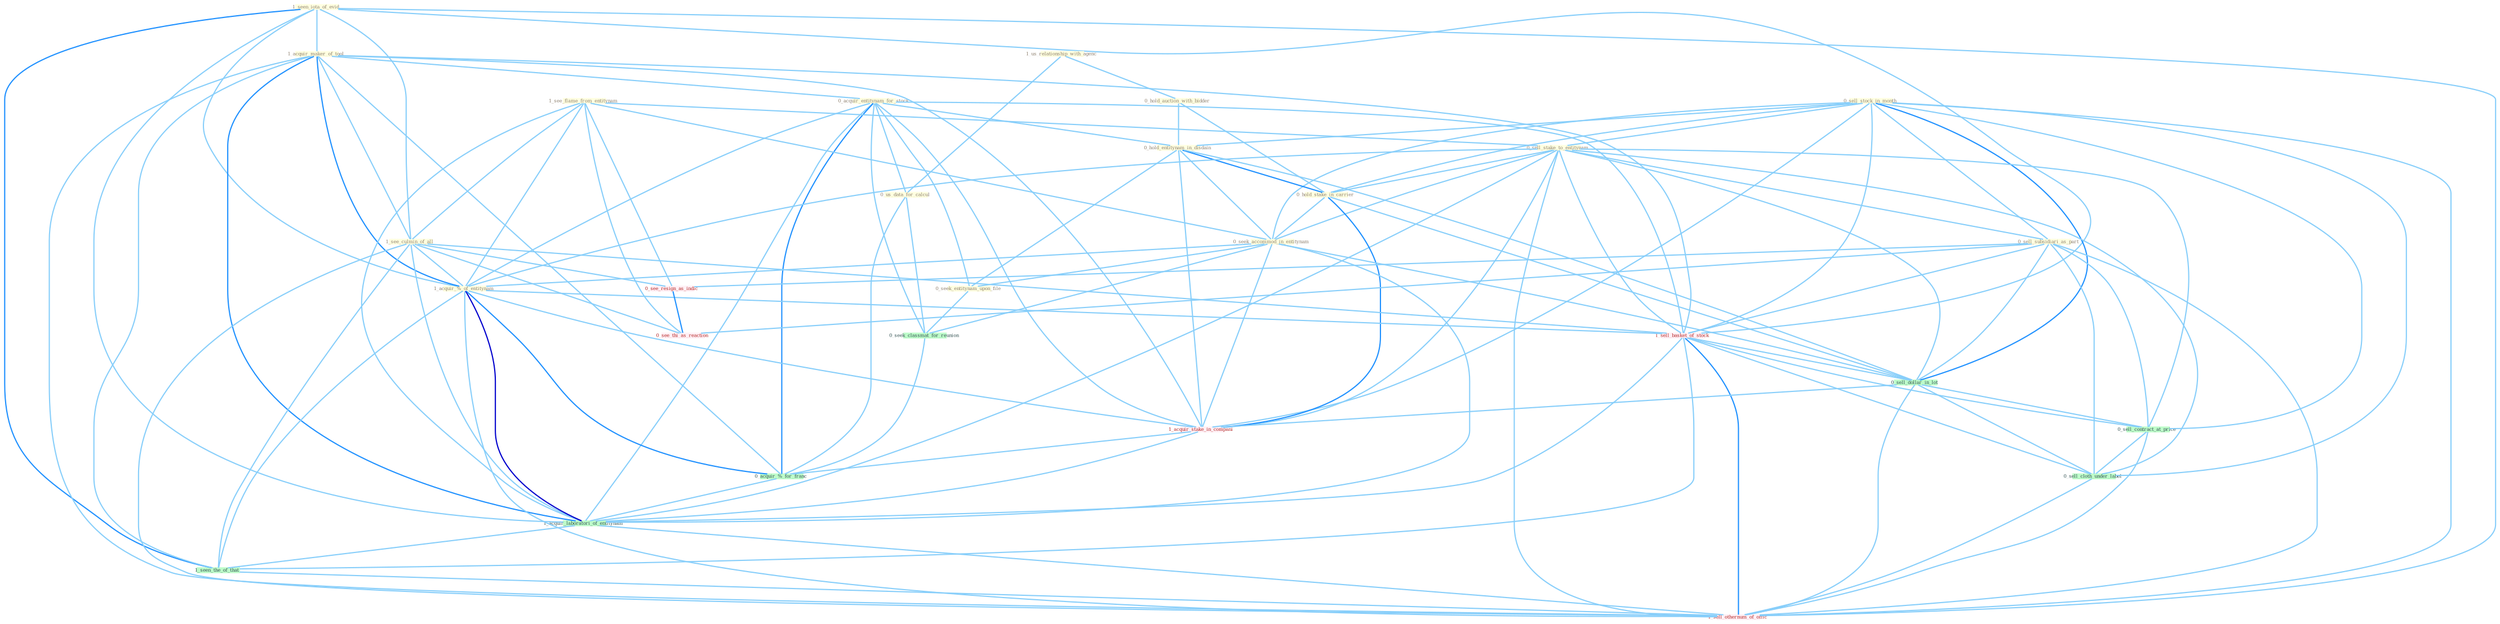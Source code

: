 Graph G{ 
    node
    [shape=polygon,style=filled,width=.5,height=.06,color="#BDFCC9",fixedsize=true,fontsize=4,
    fontcolor="#2f4f4f"];
    {node
    [color="#ffffe0", fontcolor="#8b7d6b"] "1_seen_iota_of_evid " "1_acquir_maker_of_tool " "0_acquir_entitynam_for_stock " "1_us_relationship_with_agenc " "0_sell_stock_in_month " "0_hold_auction_with_bidder " "0_hold_entitynam_in_disdain " "1_see_flame_from_entitynam " "0_sell_stake_to_entitynam " "0_hold_stake_in_carrier " "0_seek_accommod_in_entitynam " "0_us_data_for_calcul " "0_seek_entitynam_upon_file " "0_sell_subsidiari_as_part " "1_see_culmin_of_all " "1_acquir_%_of_entitynam "}
{node [color="#fff0f5", fontcolor="#b22222"] "1_sell_basket_of_stock " "0_see_resign_as_indic " "1_acquir_stake_in_compani " "1_sell_othernum_of_offic " "0_see_thi_as_reaction "}
edge [color="#B0E2FF"];

	"1_seen_iota_of_evid " -- "1_acquir_maker_of_tool " [w="1", color="#87cefa" ];
	"1_seen_iota_of_evid " -- "1_see_culmin_of_all " [w="1", color="#87cefa" ];
	"1_seen_iota_of_evid " -- "1_acquir_%_of_entitynam " [w="1", color="#87cefa" ];
	"1_seen_iota_of_evid " -- "1_sell_basket_of_stock " [w="1", color="#87cefa" ];
	"1_seen_iota_of_evid " -- "1_acquir_laboratori_of_entitynam " [w="1", color="#87cefa" ];
	"1_seen_iota_of_evid " -- "1_seen_the_of_that " [w="2", color="#1e90ff" , len=0.8];
	"1_seen_iota_of_evid " -- "1_sell_othernum_of_offic " [w="1", color="#87cefa" ];
	"1_acquir_maker_of_tool " -- "0_acquir_entitynam_for_stock " [w="1", color="#87cefa" ];
	"1_acquir_maker_of_tool " -- "1_see_culmin_of_all " [w="1", color="#87cefa" ];
	"1_acquir_maker_of_tool " -- "1_acquir_%_of_entitynam " [w="2", color="#1e90ff" , len=0.8];
	"1_acquir_maker_of_tool " -- "1_sell_basket_of_stock " [w="1", color="#87cefa" ];
	"1_acquir_maker_of_tool " -- "1_acquir_stake_in_compani " [w="1", color="#87cefa" ];
	"1_acquir_maker_of_tool " -- "0_acquir_%_for_franc " [w="1", color="#87cefa" ];
	"1_acquir_maker_of_tool " -- "1_acquir_laboratori_of_entitynam " [w="2", color="#1e90ff" , len=0.8];
	"1_acquir_maker_of_tool " -- "1_seen_the_of_that " [w="1", color="#87cefa" ];
	"1_acquir_maker_of_tool " -- "1_sell_othernum_of_offic " [w="1", color="#87cefa" ];
	"0_acquir_entitynam_for_stock " -- "0_hold_entitynam_in_disdain " [w="1", color="#87cefa" ];
	"0_acquir_entitynam_for_stock " -- "0_us_data_for_calcul " [w="1", color="#87cefa" ];
	"0_acquir_entitynam_for_stock " -- "0_seek_entitynam_upon_file " [w="1", color="#87cefa" ];
	"0_acquir_entitynam_for_stock " -- "1_acquir_%_of_entitynam " [w="1", color="#87cefa" ];
	"0_acquir_entitynam_for_stock " -- "0_seek_classmat_for_reunion " [w="1", color="#87cefa" ];
	"0_acquir_entitynam_for_stock " -- "1_sell_basket_of_stock " [w="1", color="#87cefa" ];
	"0_acquir_entitynam_for_stock " -- "1_acquir_stake_in_compani " [w="1", color="#87cefa" ];
	"0_acquir_entitynam_for_stock " -- "0_acquir_%_for_franc " [w="2", color="#1e90ff" , len=0.8];
	"0_acquir_entitynam_for_stock " -- "1_acquir_laboratori_of_entitynam " [w="1", color="#87cefa" ];
	"1_us_relationship_with_agenc " -- "0_hold_auction_with_bidder " [w="1", color="#87cefa" ];
	"1_us_relationship_with_agenc " -- "0_us_data_for_calcul " [w="1", color="#87cefa" ];
	"0_sell_stock_in_month " -- "0_hold_entitynam_in_disdain " [w="1", color="#87cefa" ];
	"0_sell_stock_in_month " -- "0_sell_stake_to_entitynam " [w="1", color="#87cefa" ];
	"0_sell_stock_in_month " -- "0_hold_stake_in_carrier " [w="1", color="#87cefa" ];
	"0_sell_stock_in_month " -- "0_seek_accommod_in_entitynam " [w="1", color="#87cefa" ];
	"0_sell_stock_in_month " -- "0_sell_subsidiari_as_part " [w="1", color="#87cefa" ];
	"0_sell_stock_in_month " -- "1_sell_basket_of_stock " [w="1", color="#87cefa" ];
	"0_sell_stock_in_month " -- "0_sell_dollar_in_lot " [w="2", color="#1e90ff" , len=0.8];
	"0_sell_stock_in_month " -- "1_acquir_stake_in_compani " [w="1", color="#87cefa" ];
	"0_sell_stock_in_month " -- "0_sell_contract_at_price " [w="1", color="#87cefa" ];
	"0_sell_stock_in_month " -- "0_sell_cloth_under_label " [w="1", color="#87cefa" ];
	"0_sell_stock_in_month " -- "1_sell_othernum_of_offic " [w="1", color="#87cefa" ];
	"0_hold_auction_with_bidder " -- "0_hold_entitynam_in_disdain " [w="1", color="#87cefa" ];
	"0_hold_auction_with_bidder " -- "0_hold_stake_in_carrier " [w="1", color="#87cefa" ];
	"0_hold_entitynam_in_disdain " -- "0_hold_stake_in_carrier " [w="2", color="#1e90ff" , len=0.8];
	"0_hold_entitynam_in_disdain " -- "0_seek_accommod_in_entitynam " [w="1", color="#87cefa" ];
	"0_hold_entitynam_in_disdain " -- "0_seek_entitynam_upon_file " [w="1", color="#87cefa" ];
	"0_hold_entitynam_in_disdain " -- "0_sell_dollar_in_lot " [w="1", color="#87cefa" ];
	"0_hold_entitynam_in_disdain " -- "1_acquir_stake_in_compani " [w="1", color="#87cefa" ];
	"1_see_flame_from_entitynam " -- "0_sell_stake_to_entitynam " [w="1", color="#87cefa" ];
	"1_see_flame_from_entitynam " -- "0_seek_accommod_in_entitynam " [w="1", color="#87cefa" ];
	"1_see_flame_from_entitynam " -- "1_see_culmin_of_all " [w="1", color="#87cefa" ];
	"1_see_flame_from_entitynam " -- "1_acquir_%_of_entitynam " [w="1", color="#87cefa" ];
	"1_see_flame_from_entitynam " -- "0_see_resign_as_indic " [w="1", color="#87cefa" ];
	"1_see_flame_from_entitynam " -- "1_acquir_laboratori_of_entitynam " [w="1", color="#87cefa" ];
	"1_see_flame_from_entitynam " -- "0_see_thi_as_reaction " [w="1", color="#87cefa" ];
	"0_sell_stake_to_entitynam " -- "0_hold_stake_in_carrier " [w="1", color="#87cefa" ];
	"0_sell_stake_to_entitynam " -- "0_seek_accommod_in_entitynam " [w="1", color="#87cefa" ];
	"0_sell_stake_to_entitynam " -- "0_sell_subsidiari_as_part " [w="1", color="#87cefa" ];
	"0_sell_stake_to_entitynam " -- "1_acquir_%_of_entitynam " [w="1", color="#87cefa" ];
	"0_sell_stake_to_entitynam " -- "1_sell_basket_of_stock " [w="1", color="#87cefa" ];
	"0_sell_stake_to_entitynam " -- "0_sell_dollar_in_lot " [w="1", color="#87cefa" ];
	"0_sell_stake_to_entitynam " -- "1_acquir_stake_in_compani " [w="1", color="#87cefa" ];
	"0_sell_stake_to_entitynam " -- "0_sell_contract_at_price " [w="1", color="#87cefa" ];
	"0_sell_stake_to_entitynam " -- "1_acquir_laboratori_of_entitynam " [w="1", color="#87cefa" ];
	"0_sell_stake_to_entitynam " -- "0_sell_cloth_under_label " [w="1", color="#87cefa" ];
	"0_sell_stake_to_entitynam " -- "1_sell_othernum_of_offic " [w="1", color="#87cefa" ];
	"0_hold_stake_in_carrier " -- "0_seek_accommod_in_entitynam " [w="1", color="#87cefa" ];
	"0_hold_stake_in_carrier " -- "0_sell_dollar_in_lot " [w="1", color="#87cefa" ];
	"0_hold_stake_in_carrier " -- "1_acquir_stake_in_compani " [w="2", color="#1e90ff" , len=0.8];
	"0_seek_accommod_in_entitynam " -- "0_seek_entitynam_upon_file " [w="1", color="#87cefa" ];
	"0_seek_accommod_in_entitynam " -- "1_acquir_%_of_entitynam " [w="1", color="#87cefa" ];
	"0_seek_accommod_in_entitynam " -- "0_seek_classmat_for_reunion " [w="1", color="#87cefa" ];
	"0_seek_accommod_in_entitynam " -- "0_sell_dollar_in_lot " [w="1", color="#87cefa" ];
	"0_seek_accommod_in_entitynam " -- "1_acquir_stake_in_compani " [w="1", color="#87cefa" ];
	"0_seek_accommod_in_entitynam " -- "1_acquir_laboratori_of_entitynam " [w="1", color="#87cefa" ];
	"0_us_data_for_calcul " -- "0_seek_classmat_for_reunion " [w="1", color="#87cefa" ];
	"0_us_data_for_calcul " -- "0_acquir_%_for_franc " [w="1", color="#87cefa" ];
	"0_seek_entitynam_upon_file " -- "0_seek_classmat_for_reunion " [w="1", color="#87cefa" ];
	"0_sell_subsidiari_as_part " -- "1_sell_basket_of_stock " [w="1", color="#87cefa" ];
	"0_sell_subsidiari_as_part " -- "0_sell_dollar_in_lot " [w="1", color="#87cefa" ];
	"0_sell_subsidiari_as_part " -- "0_see_resign_as_indic " [w="1", color="#87cefa" ];
	"0_sell_subsidiari_as_part " -- "0_sell_contract_at_price " [w="1", color="#87cefa" ];
	"0_sell_subsidiari_as_part " -- "0_sell_cloth_under_label " [w="1", color="#87cefa" ];
	"0_sell_subsidiari_as_part " -- "1_sell_othernum_of_offic " [w="1", color="#87cefa" ];
	"0_sell_subsidiari_as_part " -- "0_see_thi_as_reaction " [w="1", color="#87cefa" ];
	"1_see_culmin_of_all " -- "1_acquir_%_of_entitynam " [w="1", color="#87cefa" ];
	"1_see_culmin_of_all " -- "1_sell_basket_of_stock " [w="1", color="#87cefa" ];
	"1_see_culmin_of_all " -- "0_see_resign_as_indic " [w="1", color="#87cefa" ];
	"1_see_culmin_of_all " -- "1_acquir_laboratori_of_entitynam " [w="1", color="#87cefa" ];
	"1_see_culmin_of_all " -- "1_seen_the_of_that " [w="1", color="#87cefa" ];
	"1_see_culmin_of_all " -- "1_sell_othernum_of_offic " [w="1", color="#87cefa" ];
	"1_see_culmin_of_all " -- "0_see_thi_as_reaction " [w="1", color="#87cefa" ];
	"1_acquir_%_of_entitynam " -- "1_sell_basket_of_stock " [w="1", color="#87cefa" ];
	"1_acquir_%_of_entitynam " -- "1_acquir_stake_in_compani " [w="1", color="#87cefa" ];
	"1_acquir_%_of_entitynam " -- "0_acquir_%_for_franc " [w="2", color="#1e90ff" , len=0.8];
	"1_acquir_%_of_entitynam " -- "1_acquir_laboratori_of_entitynam " [w="3", color="#0000cd" , len=0.6];
	"1_acquir_%_of_entitynam " -- "1_seen_the_of_that " [w="1", color="#87cefa" ];
	"1_acquir_%_of_entitynam " -- "1_sell_othernum_of_offic " [w="1", color="#87cefa" ];
	"0_seek_classmat_for_reunion " -- "0_acquir_%_for_franc " [w="1", color="#87cefa" ];
	"1_sell_basket_of_stock " -- "0_sell_dollar_in_lot " [w="1", color="#87cefa" ];
	"1_sell_basket_of_stock " -- "0_sell_contract_at_price " [w="1", color="#87cefa" ];
	"1_sell_basket_of_stock " -- "1_acquir_laboratori_of_entitynam " [w="1", color="#87cefa" ];
	"1_sell_basket_of_stock " -- "0_sell_cloth_under_label " [w="1", color="#87cefa" ];
	"1_sell_basket_of_stock " -- "1_seen_the_of_that " [w="1", color="#87cefa" ];
	"1_sell_basket_of_stock " -- "1_sell_othernum_of_offic " [w="2", color="#1e90ff" , len=0.8];
	"0_sell_dollar_in_lot " -- "1_acquir_stake_in_compani " [w="1", color="#87cefa" ];
	"0_sell_dollar_in_lot " -- "0_sell_contract_at_price " [w="1", color="#87cefa" ];
	"0_sell_dollar_in_lot " -- "0_sell_cloth_under_label " [w="1", color="#87cefa" ];
	"0_sell_dollar_in_lot " -- "1_sell_othernum_of_offic " [w="1", color="#87cefa" ];
	"0_see_resign_as_indic " -- "0_see_thi_as_reaction " [w="2", color="#1e90ff" , len=0.8];
	"1_acquir_stake_in_compani " -- "0_acquir_%_for_franc " [w="1", color="#87cefa" ];
	"1_acquir_stake_in_compani " -- "1_acquir_laboratori_of_entitynam " [w="1", color="#87cefa" ];
	"0_acquir_%_for_franc " -- "1_acquir_laboratori_of_entitynam " [w="1", color="#87cefa" ];
	"0_sell_contract_at_price " -- "0_sell_cloth_under_label " [w="1", color="#87cefa" ];
	"0_sell_contract_at_price " -- "1_sell_othernum_of_offic " [w="1", color="#87cefa" ];
	"1_acquir_laboratori_of_entitynam " -- "1_seen_the_of_that " [w="1", color="#87cefa" ];
	"1_acquir_laboratori_of_entitynam " -- "1_sell_othernum_of_offic " [w="1", color="#87cefa" ];
	"0_sell_cloth_under_label " -- "1_sell_othernum_of_offic " [w="1", color="#87cefa" ];
	"1_seen_the_of_that " -- "1_sell_othernum_of_offic " [w="1", color="#87cefa" ];
}